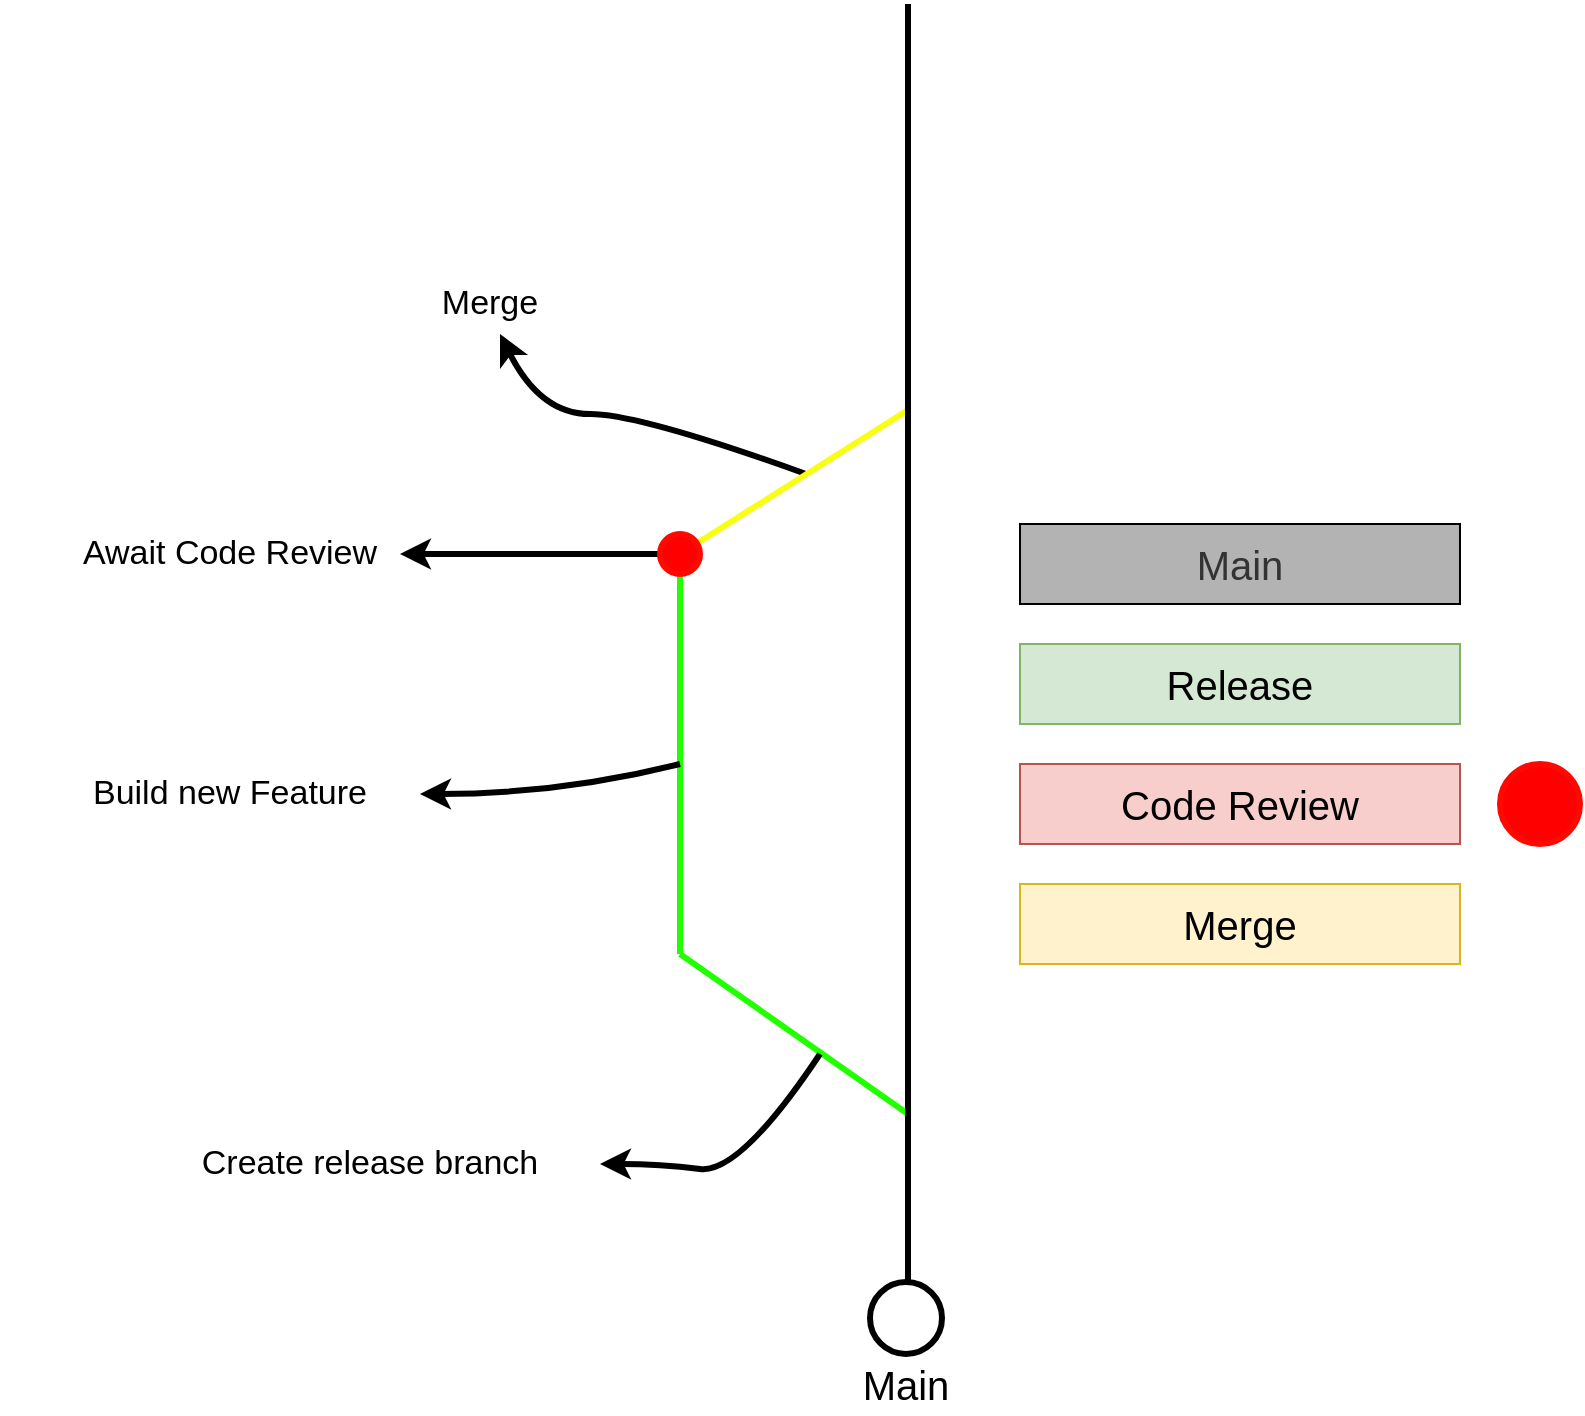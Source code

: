 <mxfile version="20.8.13" type="github">
  <diagram name="Flow Feature Develop" id="ItN0t0KxEeUhWNbRamSt">
    <mxGraphModel dx="1257" dy="640" grid="1" gridSize="10" guides="1" tooltips="1" connect="1" arrows="1" fold="1" page="1" pageScale="1" pageWidth="827" pageHeight="1169" math="0" shadow="0">
      <root>
        <mxCell id="0" />
        <mxCell id="1" parent="0" />
        <mxCell id="9GsA2Etg25D142pm8I0d-23" value="" style="curved=1;endArrow=classic;html=1;rounded=0;strokeColor=#000000;strokeWidth=3;fontSize=17;startSize=6;endSize=6;" edge="1" parent="1">
          <mxGeometry width="50" height="50" relative="1" as="geometry">
            <mxPoint x="423" y="375" as="sourcePoint" />
            <mxPoint x="270" y="305" as="targetPoint" />
            <Array as="points">
              <mxPoint x="340" y="345" />
              <mxPoint x="290" y="345" />
            </Array>
          </mxGeometry>
        </mxCell>
        <mxCell id="9GsA2Etg25D142pm8I0d-20" value="" style="curved=1;endArrow=classic;html=1;rounded=0;strokeColor=#000000;strokeWidth=3;fontSize=17;startSize=6;endSize=6;" edge="1" parent="1">
          <mxGeometry width="50" height="50" relative="1" as="geometry">
            <mxPoint x="350" y="415" as="sourcePoint" />
            <mxPoint x="220" y="415" as="targetPoint" />
            <Array as="points">
              <mxPoint x="290" y="415" />
            </Array>
          </mxGeometry>
        </mxCell>
        <mxCell id="9GsA2Etg25D142pm8I0d-7" value="" style="endArrow=none;html=1;rounded=0;strokeColor=#F7FF12;strokeWidth=3;fontSize=20;" edge="1" parent="1">
          <mxGeometry width="50" height="50" relative="1" as="geometry">
            <mxPoint x="474" y="343" as="sourcePoint" />
            <mxPoint x="360" y="415" as="targetPoint" />
          </mxGeometry>
        </mxCell>
        <mxCell id="9GsA2Etg25D142pm8I0d-4" value="" style="endArrow=none;html=1;rounded=0;strokeColor=#22FF00;strokeWidth=3;fontSize=20;" edge="1" parent="1">
          <mxGeometry width="50" height="50" relative="1" as="geometry">
            <mxPoint x="474" y="695" as="sourcePoint" />
            <mxPoint x="360" y="615" as="targetPoint" />
          </mxGeometry>
        </mxCell>
        <mxCell id="9GsA2Etg25D142pm8I0d-1" value="" style="endArrow=none;html=1;rounded=0;strokeWidth=3;fillColor=#f8cecc;strokeColor=#000000;" edge="1" parent="1">
          <mxGeometry width="50" height="50" relative="1" as="geometry">
            <mxPoint x="474" y="780" as="sourcePoint" />
            <mxPoint x="474" y="140" as="targetPoint" />
          </mxGeometry>
        </mxCell>
        <mxCell id="9GsA2Etg25D142pm8I0d-2" value="" style="ellipse;whiteSpace=wrap;html=1;aspect=fixed;strokeWidth=3;fillColor=none;strokeColor=#000000;" vertex="1" parent="1">
          <mxGeometry x="455" y="779" width="36" height="36" as="geometry" />
        </mxCell>
        <mxCell id="9GsA2Etg25D142pm8I0d-3" value="&lt;font style=&quot;font-size: 20px;&quot;&gt;Main&lt;/font&gt;" style="text;html=1;strokeColor=#000000;fillColor=#B3B3B3;align=center;verticalAlign=middle;whiteSpace=wrap;rounded=0;fontColor=#333333;" vertex="1" parent="1">
          <mxGeometry x="530" y="400" width="220" height="40" as="geometry" />
        </mxCell>
        <mxCell id="9GsA2Etg25D142pm8I0d-5" value="&lt;span style=&quot;font-size: 20px;&quot;&gt;Release&lt;/span&gt;" style="text;html=1;strokeColor=#82b366;fillColor=#d5e8d4;align=center;verticalAlign=middle;whiteSpace=wrap;rounded=0;" vertex="1" parent="1">
          <mxGeometry x="530" y="460" width="220" height="40" as="geometry" />
        </mxCell>
        <mxCell id="9GsA2Etg25D142pm8I0d-6" value="" style="endArrow=none;html=1;rounded=0;strokeColor=#22FF00;strokeWidth=3;fontSize=20;endSize=6;startSize=6;" edge="1" parent="1">
          <mxGeometry width="50" height="50" relative="1" as="geometry">
            <mxPoint x="360" y="615" as="sourcePoint" />
            <mxPoint x="360" y="415" as="targetPoint" />
          </mxGeometry>
        </mxCell>
        <mxCell id="9GsA2Etg25D142pm8I0d-8" value="Create release branch" style="text;html=1;strokeColor=none;fillColor=none;align=center;verticalAlign=middle;whiteSpace=wrap;rounded=0;fontSize=17;" vertex="1" parent="1">
          <mxGeometry x="90" y="705" width="230" height="30" as="geometry" />
        </mxCell>
        <mxCell id="9GsA2Etg25D142pm8I0d-9" value="" style="curved=1;endArrow=classic;html=1;rounded=0;strokeColor=#000000;strokeWidth=3;fontSize=17;startSize=6;endSize=6;entryX=1;entryY=0.5;entryDx=0;entryDy=0;" edge="1" parent="1" target="9GsA2Etg25D142pm8I0d-8">
          <mxGeometry width="50" height="50" relative="1" as="geometry">
            <mxPoint x="430" y="665" as="sourcePoint" />
            <mxPoint x="320" y="720" as="targetPoint" />
            <Array as="points">
              <mxPoint x="390" y="725" />
              <mxPoint x="350" y="720" />
            </Array>
          </mxGeometry>
        </mxCell>
        <mxCell id="9GsA2Etg25D142pm8I0d-10" value="" style="curved=1;endArrow=classic;html=1;rounded=0;strokeColor=#000000;strokeWidth=3;fontSize=17;startSize=6;endSize=6;" edge="1" parent="1">
          <mxGeometry width="50" height="50" relative="1" as="geometry">
            <mxPoint x="360" y="520" as="sourcePoint" />
            <mxPoint x="230" y="535" as="targetPoint" />
            <Array as="points">
              <mxPoint x="300" y="535" />
            </Array>
          </mxGeometry>
        </mxCell>
        <mxCell id="9GsA2Etg25D142pm8I0d-11" value="Build new Feature" style="text;html=1;strokeColor=none;fillColor=none;align=center;verticalAlign=middle;whiteSpace=wrap;rounded=0;fontSize=17;" vertex="1" parent="1">
          <mxGeometry x="20" y="520" width="230" height="30" as="geometry" />
        </mxCell>
        <mxCell id="9GsA2Etg25D142pm8I0d-13" value="" style="ellipse;whiteSpace=wrap;html=1;aspect=fixed;strokeWidth=3;fillColor=#FF0000;strokeColor=#ff0800;" vertex="1" parent="1">
          <mxGeometry x="350" y="405" width="20" height="20" as="geometry" />
        </mxCell>
        <mxCell id="9GsA2Etg25D142pm8I0d-16" value="" style="ellipse;whiteSpace=wrap;html=1;aspect=fixed;strokeWidth=3;fillColor=#FF0000;strokeColor=#ff0800;" vertex="1" parent="1">
          <mxGeometry x="770" y="520" width="40" height="40" as="geometry" />
        </mxCell>
        <mxCell id="9GsA2Etg25D142pm8I0d-18" value="&lt;span style=&quot;font-size: 20px;&quot;&gt;Code Review&lt;/span&gt;" style="text;html=1;strokeColor=#b85450;fillColor=#f8cecc;align=center;verticalAlign=middle;whiteSpace=wrap;rounded=0;" vertex="1" parent="1">
          <mxGeometry x="530" y="520" width="220" height="40" as="geometry" />
        </mxCell>
        <mxCell id="9GsA2Etg25D142pm8I0d-19" value="&lt;span style=&quot;font-size: 20px;&quot;&gt;Merge&lt;/span&gt;" style="text;html=1;strokeColor=#D6B71E;fillColor=#fff2cc;align=center;verticalAlign=middle;whiteSpace=wrap;rounded=0;" vertex="1" parent="1">
          <mxGeometry x="530" y="580" width="220" height="40" as="geometry" />
        </mxCell>
        <mxCell id="9GsA2Etg25D142pm8I0d-21" value="Await Code Review" style="text;html=1;strokeColor=none;fillColor=none;align=center;verticalAlign=middle;whiteSpace=wrap;rounded=0;fontSize=17;" vertex="1" parent="1">
          <mxGeometry x="20" y="400" width="230" height="30" as="geometry" />
        </mxCell>
        <mxCell id="9GsA2Etg25D142pm8I0d-24" value="Merge" style="text;html=1;strokeColor=none;fillColor=none;align=center;verticalAlign=middle;whiteSpace=wrap;rounded=0;fontSize=17;" vertex="1" parent="1">
          <mxGeometry x="150" y="275" width="230" height="30" as="geometry" />
        </mxCell>
        <mxCell id="9GsA2Etg25D142pm8I0d-25" value="Main" style="text;html=1;strokeColor=none;fillColor=none;align=center;verticalAlign=middle;whiteSpace=wrap;rounded=0;fontSize=20;" vertex="1" parent="1">
          <mxGeometry x="443" y="815" width="60" height="30" as="geometry" />
        </mxCell>
      </root>
    </mxGraphModel>
  </diagram>
</mxfile>
